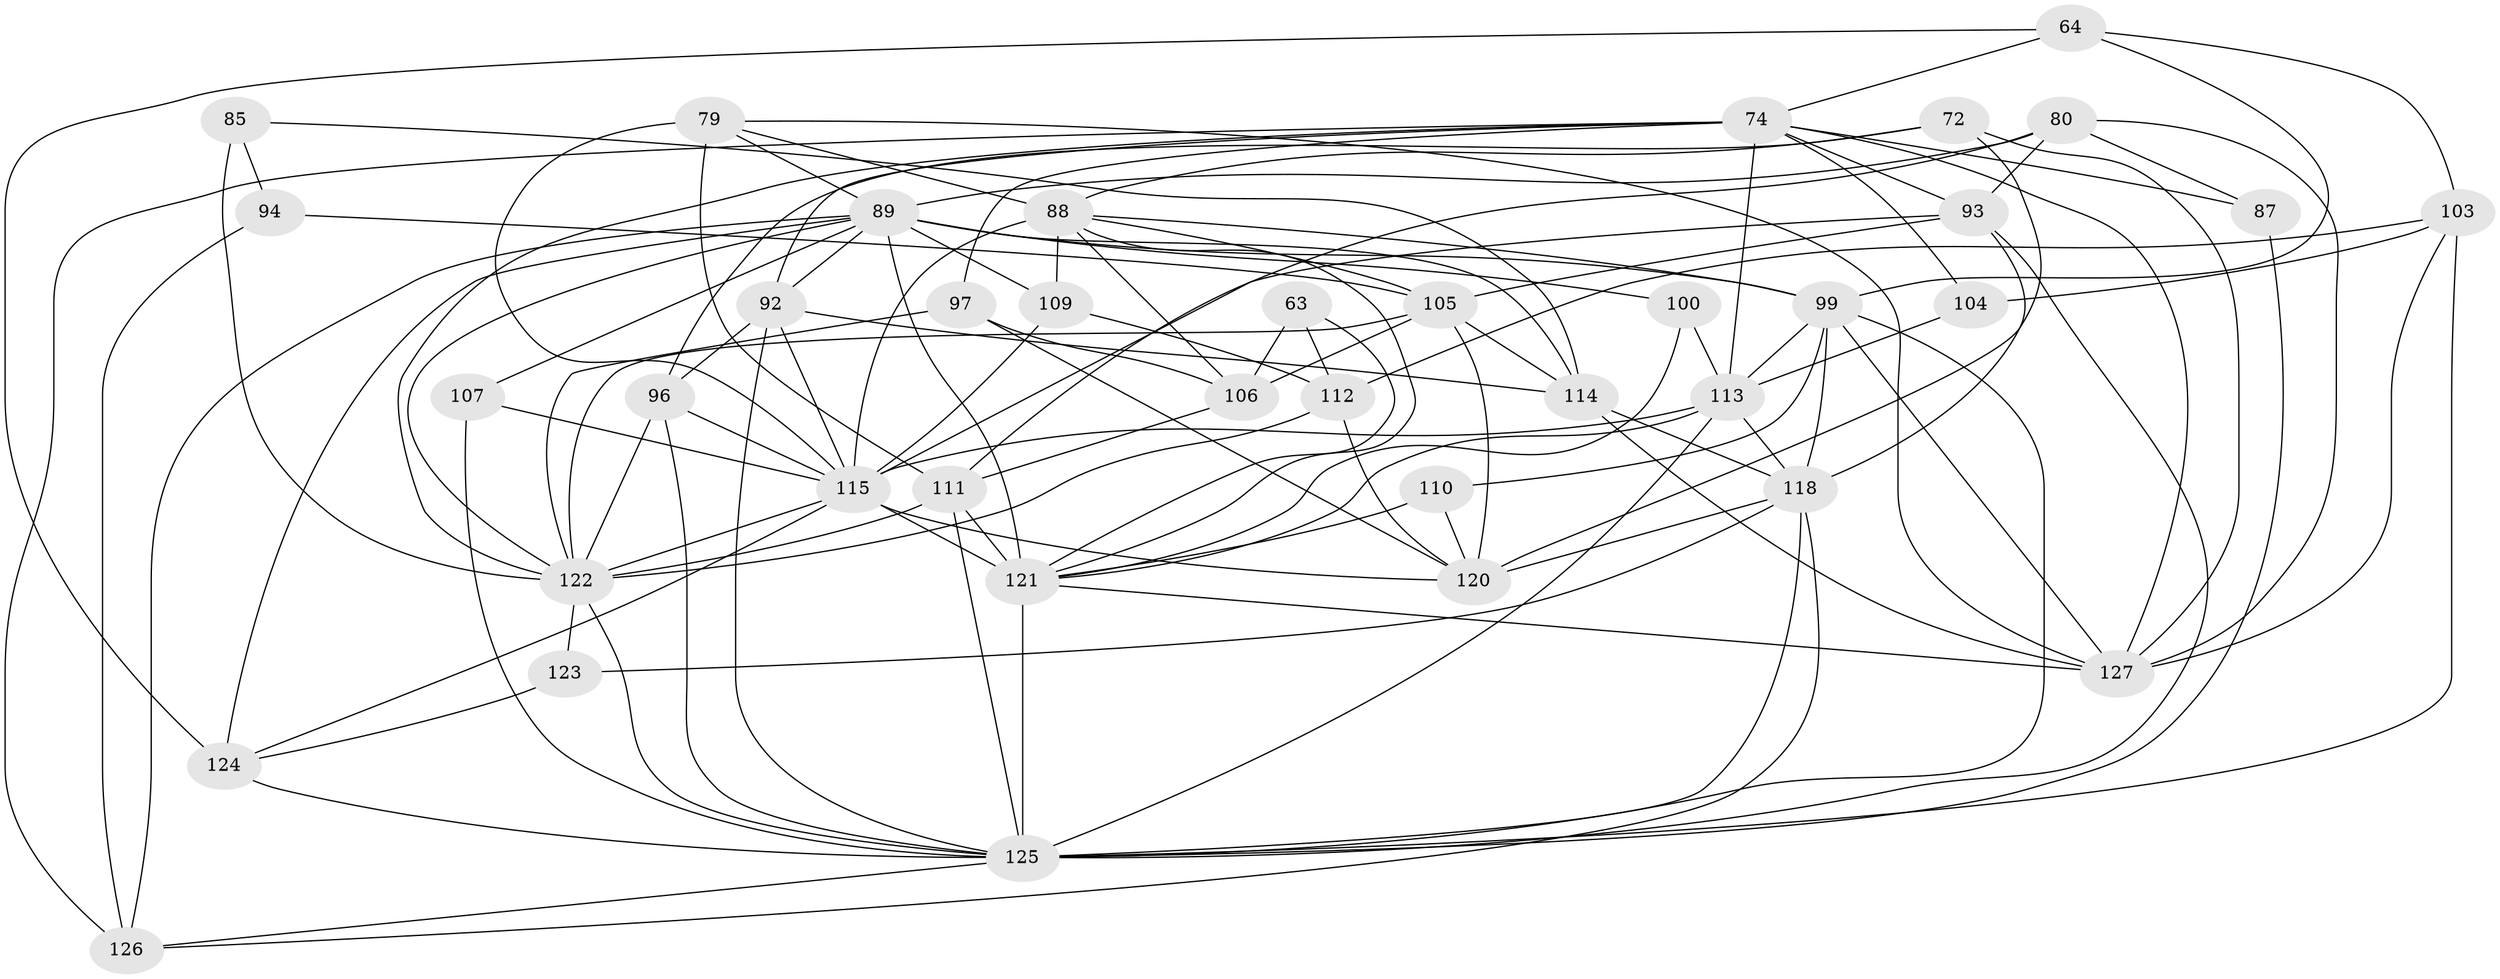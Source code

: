 // original degree distribution, {4: 1.0}
// Generated by graph-tools (version 1.1) at 2025/01/03/04/25 22:01:55]
// undirected, 38 vertices, 115 edges
graph export_dot {
graph [start="1"]
  node [color=gray90,style=filled];
  63;
  64;
  72;
  74 [super="+23+65"];
  79 [super="+70"];
  80 [super="+14"];
  85;
  87;
  88 [super="+57+61"];
  89 [super="+2+33+6+69+59"];
  92 [super="+16+75"];
  93 [super="+58"];
  94;
  96 [super="+67"];
  97;
  99 [super="+73"];
  100 [super="+43"];
  103 [super="+62"];
  104;
  105 [super="+13+15+51"];
  106 [super="+45"];
  107;
  109 [super="+95"];
  110;
  111 [super="+102"];
  112 [super="+26"];
  113 [super="+28+98"];
  114 [super="+55"];
  115 [super="+30+44+48+101+60+108"];
  118 [super="+116"];
  120 [super="+4+20+77"];
  121 [super="+3+83+81+56"];
  122 [super="+38+47+86"];
  123;
  124 [super="+117"];
  125 [super="+66+91"];
  126 [super="+1"];
  127 [super="+119+52"];
  63 -- 112;
  63 -- 106 [weight=2];
  63 -- 121;
  64 -- 99;
  64 -- 74;
  64 -- 103;
  64 -- 124;
  72 -- 120;
  72 -- 127;
  72 -- 96;
  72 -- 88;
  74 -- 92 [weight=3];
  74 -- 127 [weight=2];
  74 -- 113 [weight=3];
  74 -- 97;
  74 -- 104 [weight=2];
  74 -- 87;
  74 -- 93 [weight=2];
  74 -- 126;
  74 -- 122 [weight=2];
  79 -- 111 [weight=2];
  79 -- 127;
  79 -- 115;
  79 -- 88;
  79 -- 89;
  80 -- 87 [weight=2];
  80 -- 127;
  80 -- 89;
  80 -- 93;
  80 -- 111;
  85 -- 94;
  85 -- 122 [weight=2];
  85 -- 114;
  87 -- 125;
  88 -- 106;
  88 -- 109;
  88 -- 121;
  88 -- 99;
  88 -- 105;
  88 -- 115;
  89 -- 107;
  89 -- 99 [weight=2];
  89 -- 124;
  89 -- 100 [weight=2];
  89 -- 126;
  89 -- 109;
  89 -- 121 [weight=2];
  89 -- 92;
  89 -- 122 [weight=4];
  89 -- 114;
  92 -- 96;
  92 -- 114;
  92 -- 115 [weight=3];
  92 -- 125;
  93 -- 115;
  93 -- 105 [weight=2];
  93 -- 118;
  93 -- 125;
  94 -- 126 [weight=2];
  94 -- 105;
  96 -- 122 [weight=2];
  96 -- 115;
  96 -- 125;
  97 -- 120;
  97 -- 106;
  97 -- 122;
  99 -- 110;
  99 -- 113 [weight=3];
  99 -- 118 [weight=2];
  99 -- 127;
  99 -- 125;
  100 -- 121;
  100 -- 113 [weight=3];
  103 -- 104;
  103 -- 127 [weight=2];
  103 -- 112;
  103 -- 125;
  104 -- 113;
  105 -- 114;
  105 -- 106;
  105 -- 120 [weight=2];
  105 -- 122 [weight=2];
  106 -- 111;
  107 -- 115 [weight=2];
  107 -- 125;
  109 -- 112 [weight=2];
  109 -- 115 [weight=2];
  110 -- 121 [weight=2];
  110 -- 120;
  111 -- 125;
  111 -- 122 [weight=2];
  111 -- 121;
  112 -- 120;
  112 -- 122;
  113 -- 121;
  113 -- 115;
  113 -- 125;
  113 -- 118;
  114 -- 127;
  114 -- 118;
  115 -- 120 [weight=2];
  115 -- 121 [weight=5];
  115 -- 122 [weight=2];
  115 -- 124;
  118 -- 123;
  118 -- 125;
  118 -- 120 [weight=2];
  118 -- 126;
  121 -- 125 [weight=5];
  121 -- 127;
  122 -- 123 [weight=2];
  122 -- 125 [weight=2];
  123 -- 124;
  124 -- 125 [weight=2];
  125 -- 126;
}
